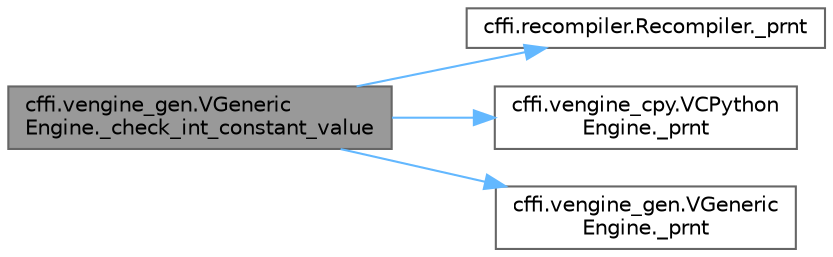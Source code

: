 digraph "cffi.vengine_gen.VGenericEngine._check_int_constant_value"
{
 // LATEX_PDF_SIZE
  bgcolor="transparent";
  edge [fontname=Helvetica,fontsize=10,labelfontname=Helvetica,labelfontsize=10];
  node [fontname=Helvetica,fontsize=10,shape=box,height=0.2,width=0.4];
  rankdir="LR";
  Node1 [id="Node000001",label="cffi.vengine_gen.VGeneric\lEngine._check_int_constant_value",height=0.2,width=0.4,color="gray40", fillcolor="grey60", style="filled", fontcolor="black",tooltip=" "];
  Node1 -> Node2 [id="edge1_Node000001_Node000002",color="steelblue1",style="solid",tooltip=" "];
  Node2 [id="Node000002",label="cffi.recompiler.Recompiler._prnt",height=0.2,width=0.4,color="grey40", fillcolor="white", style="filled",URL="$classcffi_1_1recompiler_1_1_recompiler.html#a4bc51658c589b1d81508d620854349dc",tooltip=" "];
  Node1 -> Node3 [id="edge2_Node000001_Node000003",color="steelblue1",style="solid",tooltip=" "];
  Node3 [id="Node000003",label="cffi.vengine_cpy.VCPython\lEngine._prnt",height=0.2,width=0.4,color="grey40", fillcolor="white", style="filled",URL="$classcffi_1_1vengine__cpy_1_1_v_c_python_engine.html#a46a8527d09d4ffe9d0da0a8bc6c48510",tooltip=" "];
  Node1 -> Node4 [id="edge3_Node000001_Node000004",color="steelblue1",style="solid",tooltip=" "];
  Node4 [id="Node000004",label="cffi.vengine_gen.VGeneric\lEngine._prnt",height=0.2,width=0.4,color="grey40", fillcolor="white", style="filled",URL="$classcffi_1_1vengine__gen_1_1_v_generic_engine.html#aacbff4fe06e1aa2976191c1c57f74923",tooltip=" "];
}
